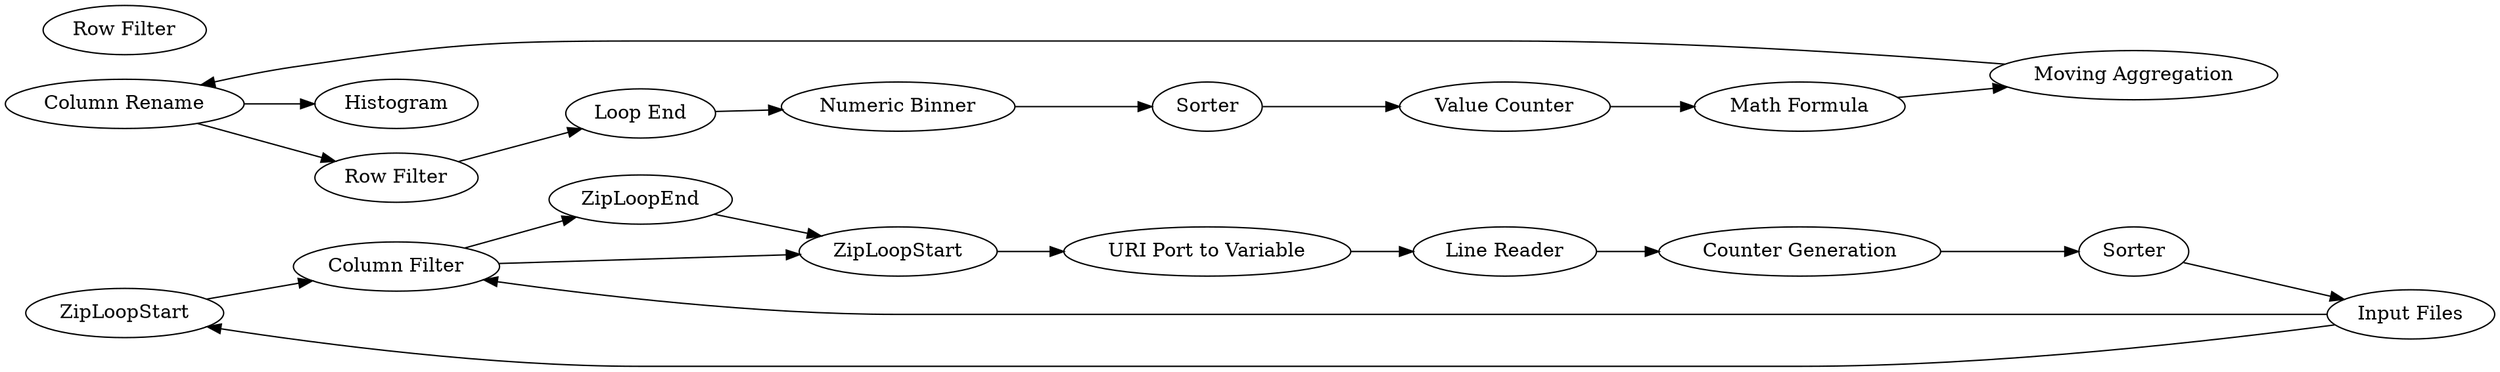 digraph {
	2 [label=ZipLoopStart]
	6 [label=ZipLoopEnd]
	290 [label=Histogram]
	295 [label=FeatureFinderCentroided]
	8 [label=ZipLoopStart]
	9 [label="URI Port to Variable"]
	285 [label="Loop End"]
	286 [label="Numeric Binner"]
	288 [label=Sorter]
	291 [label="Value Counter"]
	292 [label="Math Formula"]
	293 [label="Line Reader"]
	294 [label="Counter Generation"]
	295 [label="Column Filter"]
	296 [label=Sorter]
	297 [label="Row Filter"]
	298 [label="Row Filter"]
	299 [label="Java Snippet"]
	300 [label="Moving Aggregation"]
	301 [label="Column Rename"]
	299 [label="Input Files"]
	8 -> 9
	9 -> 293
	285 -> 286
	286 -> 288
	288 -> 291
	291 -> 292
	292 -> 300
	293 -> 294
	294 -> 296
	295 -> 8
	296 -> 299
	297 -> 285
	301 -> 297
	299 -> 295
	300 -> 301
	2 -> 295
	6 -> 8
	295 -> 6
	301 -> 290
	299 -> 2
	rankdir=LR
}
